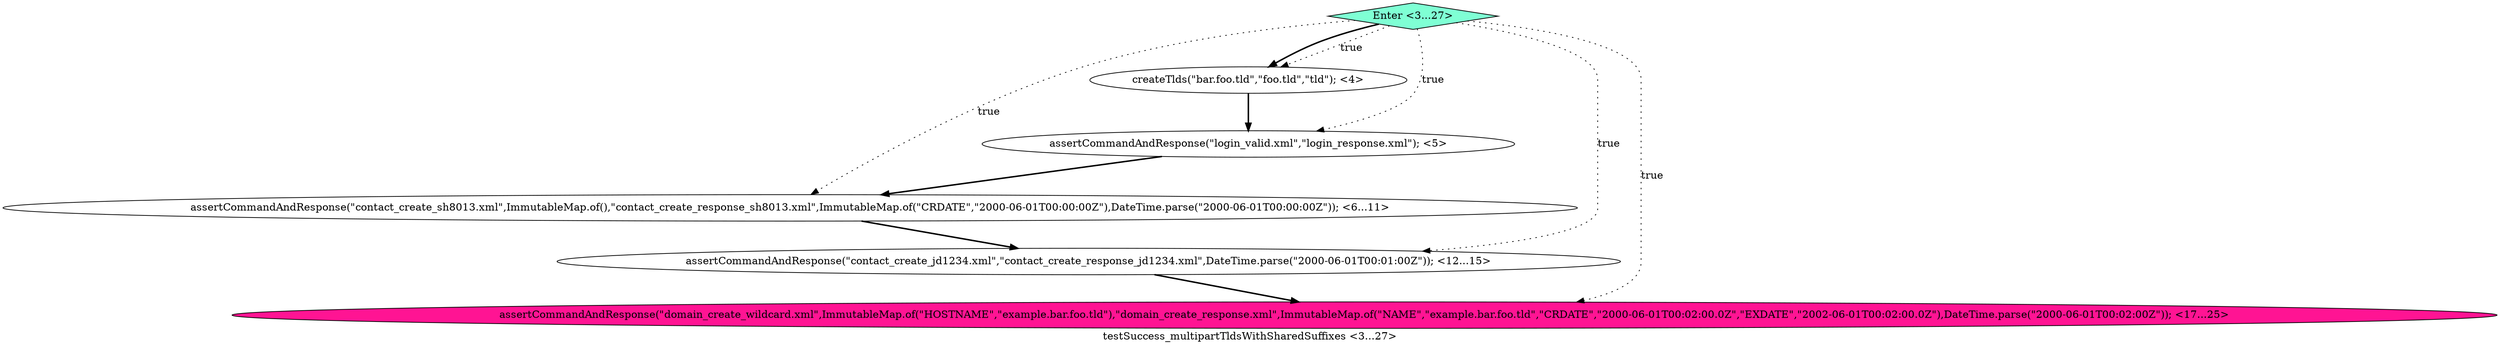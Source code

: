digraph PDG {
label = "testSuccess_multipartTldsWithSharedSuffixes <3...27>";
0.3 [style = filled, label = "assertCommandAndResponse(\"contact_create_jd1234.xml\",\"contact_create_response_jd1234.xml\",DateTime.parse(\"2000-06-01T00:01:00Z\")); <12...15>", fillcolor = white, shape = ellipse];
0.0 [style = filled, label = "createTlds(\"bar.foo.tld\",\"foo.tld\",\"tld\"); <4>", fillcolor = white, shape = ellipse];
0.2 [style = filled, label = "assertCommandAndResponse(\"contact_create_sh8013.xml\",ImmutableMap.of(),\"contact_create_response_sh8013.xml\",ImmutableMap.of(\"CRDATE\",\"2000-06-01T00:00:00Z\"),DateTime.parse(\"2000-06-01T00:00:00Z\")); <6...11>", fillcolor = white, shape = ellipse];
0.1 [style = filled, label = "assertCommandAndResponse(\"login_valid.xml\",\"login_response.xml\"); <5>", fillcolor = white, shape = ellipse];
0.5 [style = filled, label = "Enter <3...27>", fillcolor = aquamarine, shape = diamond];
0.4 [style = filled, label = "assertCommandAndResponse(\"domain_create_wildcard.xml\",ImmutableMap.of(\"HOSTNAME\",\"example.bar.foo.tld\"),\"domain_create_response.xml\",ImmutableMap.of(\"NAME\",\"example.bar.foo.tld\",\"CRDATE\",\"2000-06-01T00:02:00.0Z\",\"EXDATE\",\"2002-06-01T00:02:00.0Z\"),DateTime.parse(\"2000-06-01T00:02:00Z\")); <17...25>", fillcolor = deeppink, shape = ellipse];
0.0 -> 0.1 [style = bold, label=""];
0.1 -> 0.2 [style = bold, label=""];
0.2 -> 0.3 [style = bold, label=""];
0.3 -> 0.4 [style = bold, label=""];
0.5 -> 0.0 [style = dotted, label="true"];
0.5 -> 0.0 [style = bold, label=""];
0.5 -> 0.1 [style = dotted, label="true"];
0.5 -> 0.2 [style = dotted, label="true"];
0.5 -> 0.3 [style = dotted, label="true"];
0.5 -> 0.4 [style = dotted, label="true"];
}
